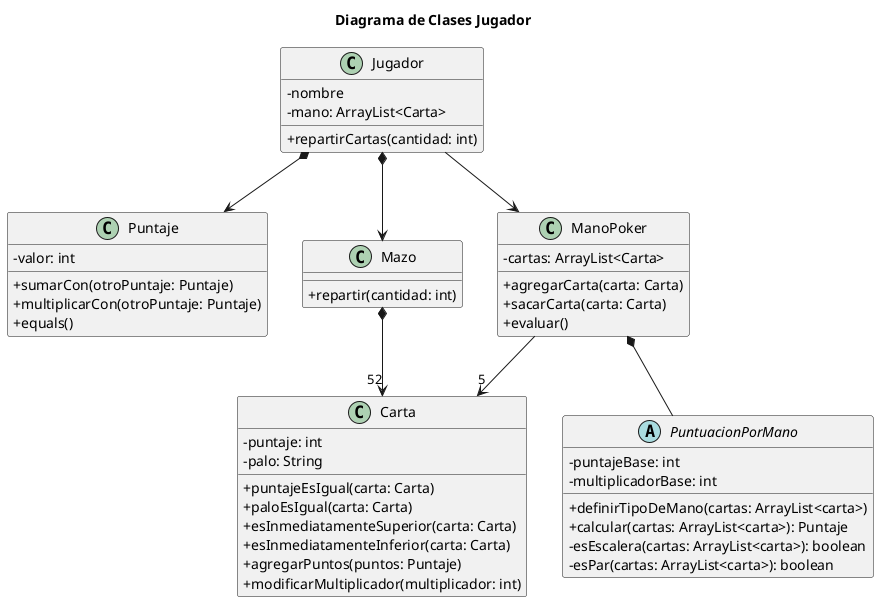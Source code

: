 @startuml Diagrama de Clases

skinparam classAttributeIconSize 0

title Diagrama de Clases Jugador

class Jugador { 
    -nombre
    -mano: ArrayList<Carta>
    +repartirCartas(cantidad: int)
    
}

class Puntaje{
    -valor: int
    +sumarCon(otroPuntaje: Puntaje)
    +multiplicarCon(otroPuntaje: Puntaje)
    +equals()
}

class Carta {
    -puntaje: int
    -palo: String
    +puntajeEsIgual(carta: Carta)
    +paloEsIgual(carta: Carta)
    +esInmediatamenteSuperior(carta: Carta)
    +esInmediatamenteInferior(carta: Carta)
    +agregarPuntos(puntos: Puntaje)
    +modificarMultiplicador(multiplicador: int)
}


class Mazo {
    ' +pedirCartas(Integer cantidad)
    +repartir(cantidad: int)
}


'class CartasDisponibles {
'    +agregarCarta(Carta carta)
'}

class ManoPoker {
'    -limite
    -cartas: ArrayList<Carta>
    +agregarCarta(carta: Carta)
    +sacarCarta(carta: Carta)
    ' +determinarPuntuacionPorMano(CartarPoker)
    ' +setPuntuacionPorMano(PuntuacionPorMano)
    +evaluar()
}

/'
 ManoPoker.agregar(Carta carta){

 }


 ManoPoker.evaluar(PuntajeJugador, Comodines){
    var valor_numerico, multiplicador, puntuacion

    for each CartaPoker in CartasPoker{
        valor_numerico = CartaPoker.sumar(valor_numerico);
    }

    for each Comodin in Comodines{
        multiplicador = Comodin.sumar(multiplicador);
    }

    determinarPuntuacionPorMano(CartarPoker);
    puntuacion = PuntuacionPorMano.calcular(valor_numerico, multiplicador);
    PuntaJugador.sumar(puntuacion);
  }
'/

' interfaz, sus hijas implementa el metodo de manera !=


abstract class PuntuacionPorMano { 
    -puntajeBase: int
    -multiplicadorBase: int
    +definirTipoDeMano(cartas: ArrayList<carta>)
    ' +setPuntajeBase(Integer)
    ' +setMultiplicadorBase(Integer)
    +calcular(cartas: ArrayList<carta>): Puntaje
    -esEscalera(cartas: ArrayList<carta>): boolean
    -esPar(cartas: ArrayList<carta>): boolean
}

' class PuntuacionPorManoEscaleraReal {
'     +calcular
' }


'Jugador --> CartasDisponibles
Jugador *--> Mazo
Mazo *--> "52" Carta
Jugador --> ManoPoker
Jugador *--> Puntaje

ManoPoker *-- PuntuacionPorMano
ManoPoker --> "5" Carta
' PuntuacionPorManoEscaleraReal -up-|> PuntuacionPorMano 

/' 
Posible manera de conseguir la mano?
def evaluate_hand(self):
        """Determine the type of poker hand."""
        rank_counts = self.get_rank_counts()
        values = list(rank_counts.values())
        
        if self.is_flush() and self.is_straight():
            return "Straight Flush"
        elif 4 in values:
            return "Four of a Kind"
        elif 3 in values and 2 in values:
            return "Full House"
        elif self.is_flush():
            return "Flush"
        elif self.is_straight():
            return "Straight"
        elif 3 in values:
            return "Three of a Kind"
        elif values.count(2) == 2:
            return "Two Pair"
        elif 2 in values:
            return "One Pair"
        else:
            return "High Card" '/

@enduml